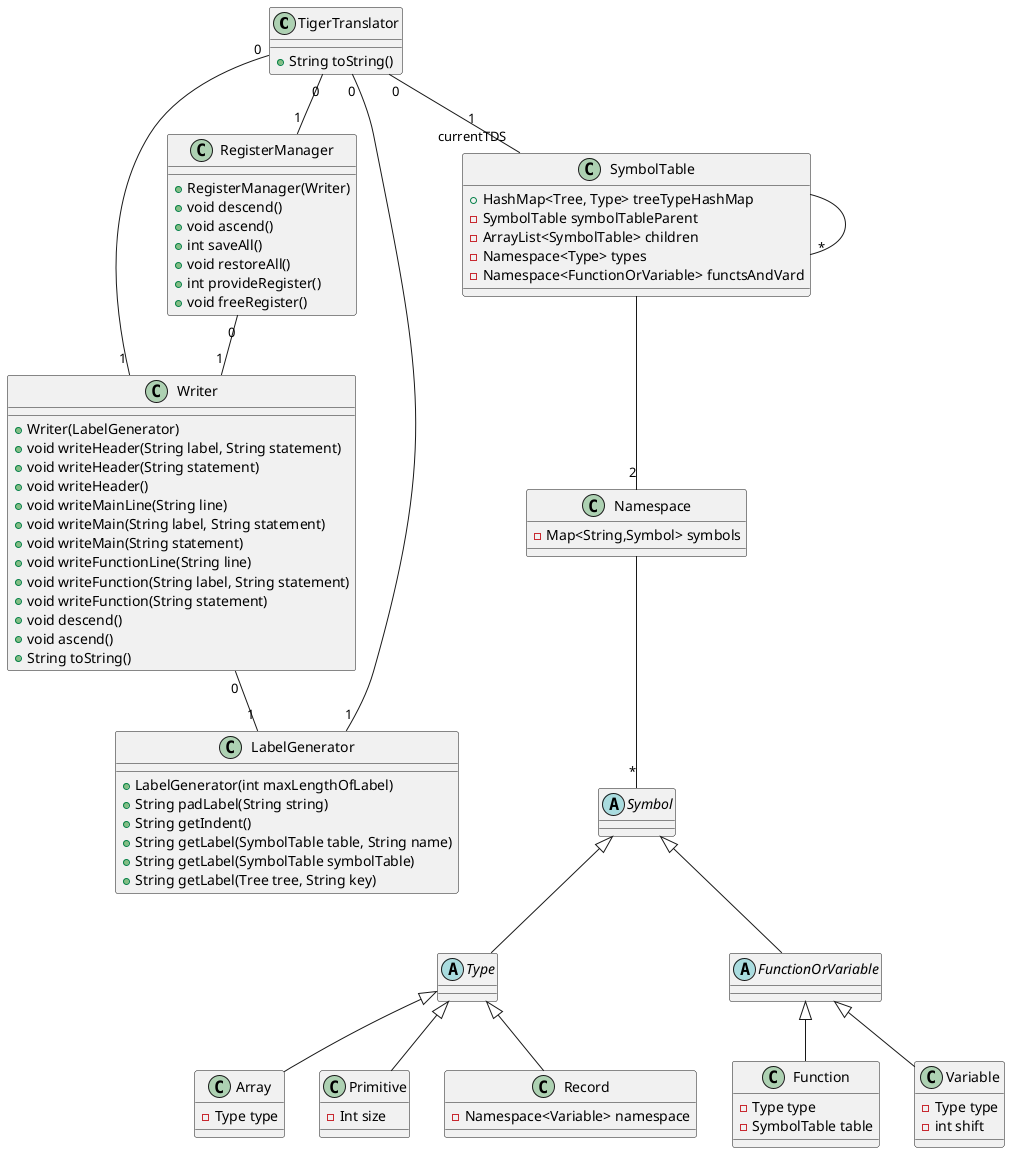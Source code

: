 @startuml

Class TigerTranslator{
  +String toString()
}

Class Writer{
  +Writer(LabelGenerator)
  +void writeHeader(String label, String statement)
  +void writeHeader(String statement)
  +void writeHeader()
  +void writeMainLine(String line)
  +void writeMain(String label, String statement)
  +void writeMain(String statement)
  +void writeFunctionLine(String line)
  +void writeFunction(String label, String statement)
  +void writeFunction(String statement)
  +void descend()
  +void ascend()
  +String toString()
}

Class LabelGenerator{
  +LabelGenerator(int maxLengthOfLabel)
  +String padLabel(String string)
  +String getIndent()
  +String getLabel(SymbolTable table, String name)
  +String getLabel(SymbolTable symbolTable)
  +String getLabel(Tree tree, String key)
}

Class RegisterManager{
  +RegisterManager(Writer)
  +void descend()
  +void ascend()
  +int saveAll()
  +void restoreAll()
  +int provideRegister()
  +void freeRegister()
}

TigerTranslator "0" -- "1\ncurrentTDS" SymbolTable
TigerTranslator "0" -- "1" Writer
TigerTranslator "0" -- "1" LabelGenerator
TigerTranslator "0" -- "1" RegisterManager

Writer "0" -- "1" LabelGenerator
RegisterManager "0" -- "1" Writer



Class Namespace{
-Map<String,Symbol> symbols
}
Namespace -- "*" Symbol
Abstract class Type{

}

Class Array{
-Type type
}
Class Primitive{
-Int size
}
Class Record{
-Namespace<Variable> namespace
}
Type <|--Array
Type <|--Primitive
Type <|-- Record


Abstract class Symbol{

}
Abstract class FunctionOrVariable{

}
Class Function{
-Type type
-SymbolTable table
}
Class Variable{
-Type type
-int shift
}
Symbol <|-- FunctionOrVariable
FunctionOrVariable <|-- Function
FunctionOrVariable <|--Variable
Symbol <|-- Type



Class SymbolTable{
  +HashMap<Tree, Type> treeTypeHashMap
-SymbolTable symbolTableParent
-ArrayList<SymbolTable> children
-Namespace<Type> types
-Namespace<FunctionOrVariable> functsAndVard
}
SymbolTable--"*" SymbolTable
SymbolTable -- "2" Namespace
@enduml
